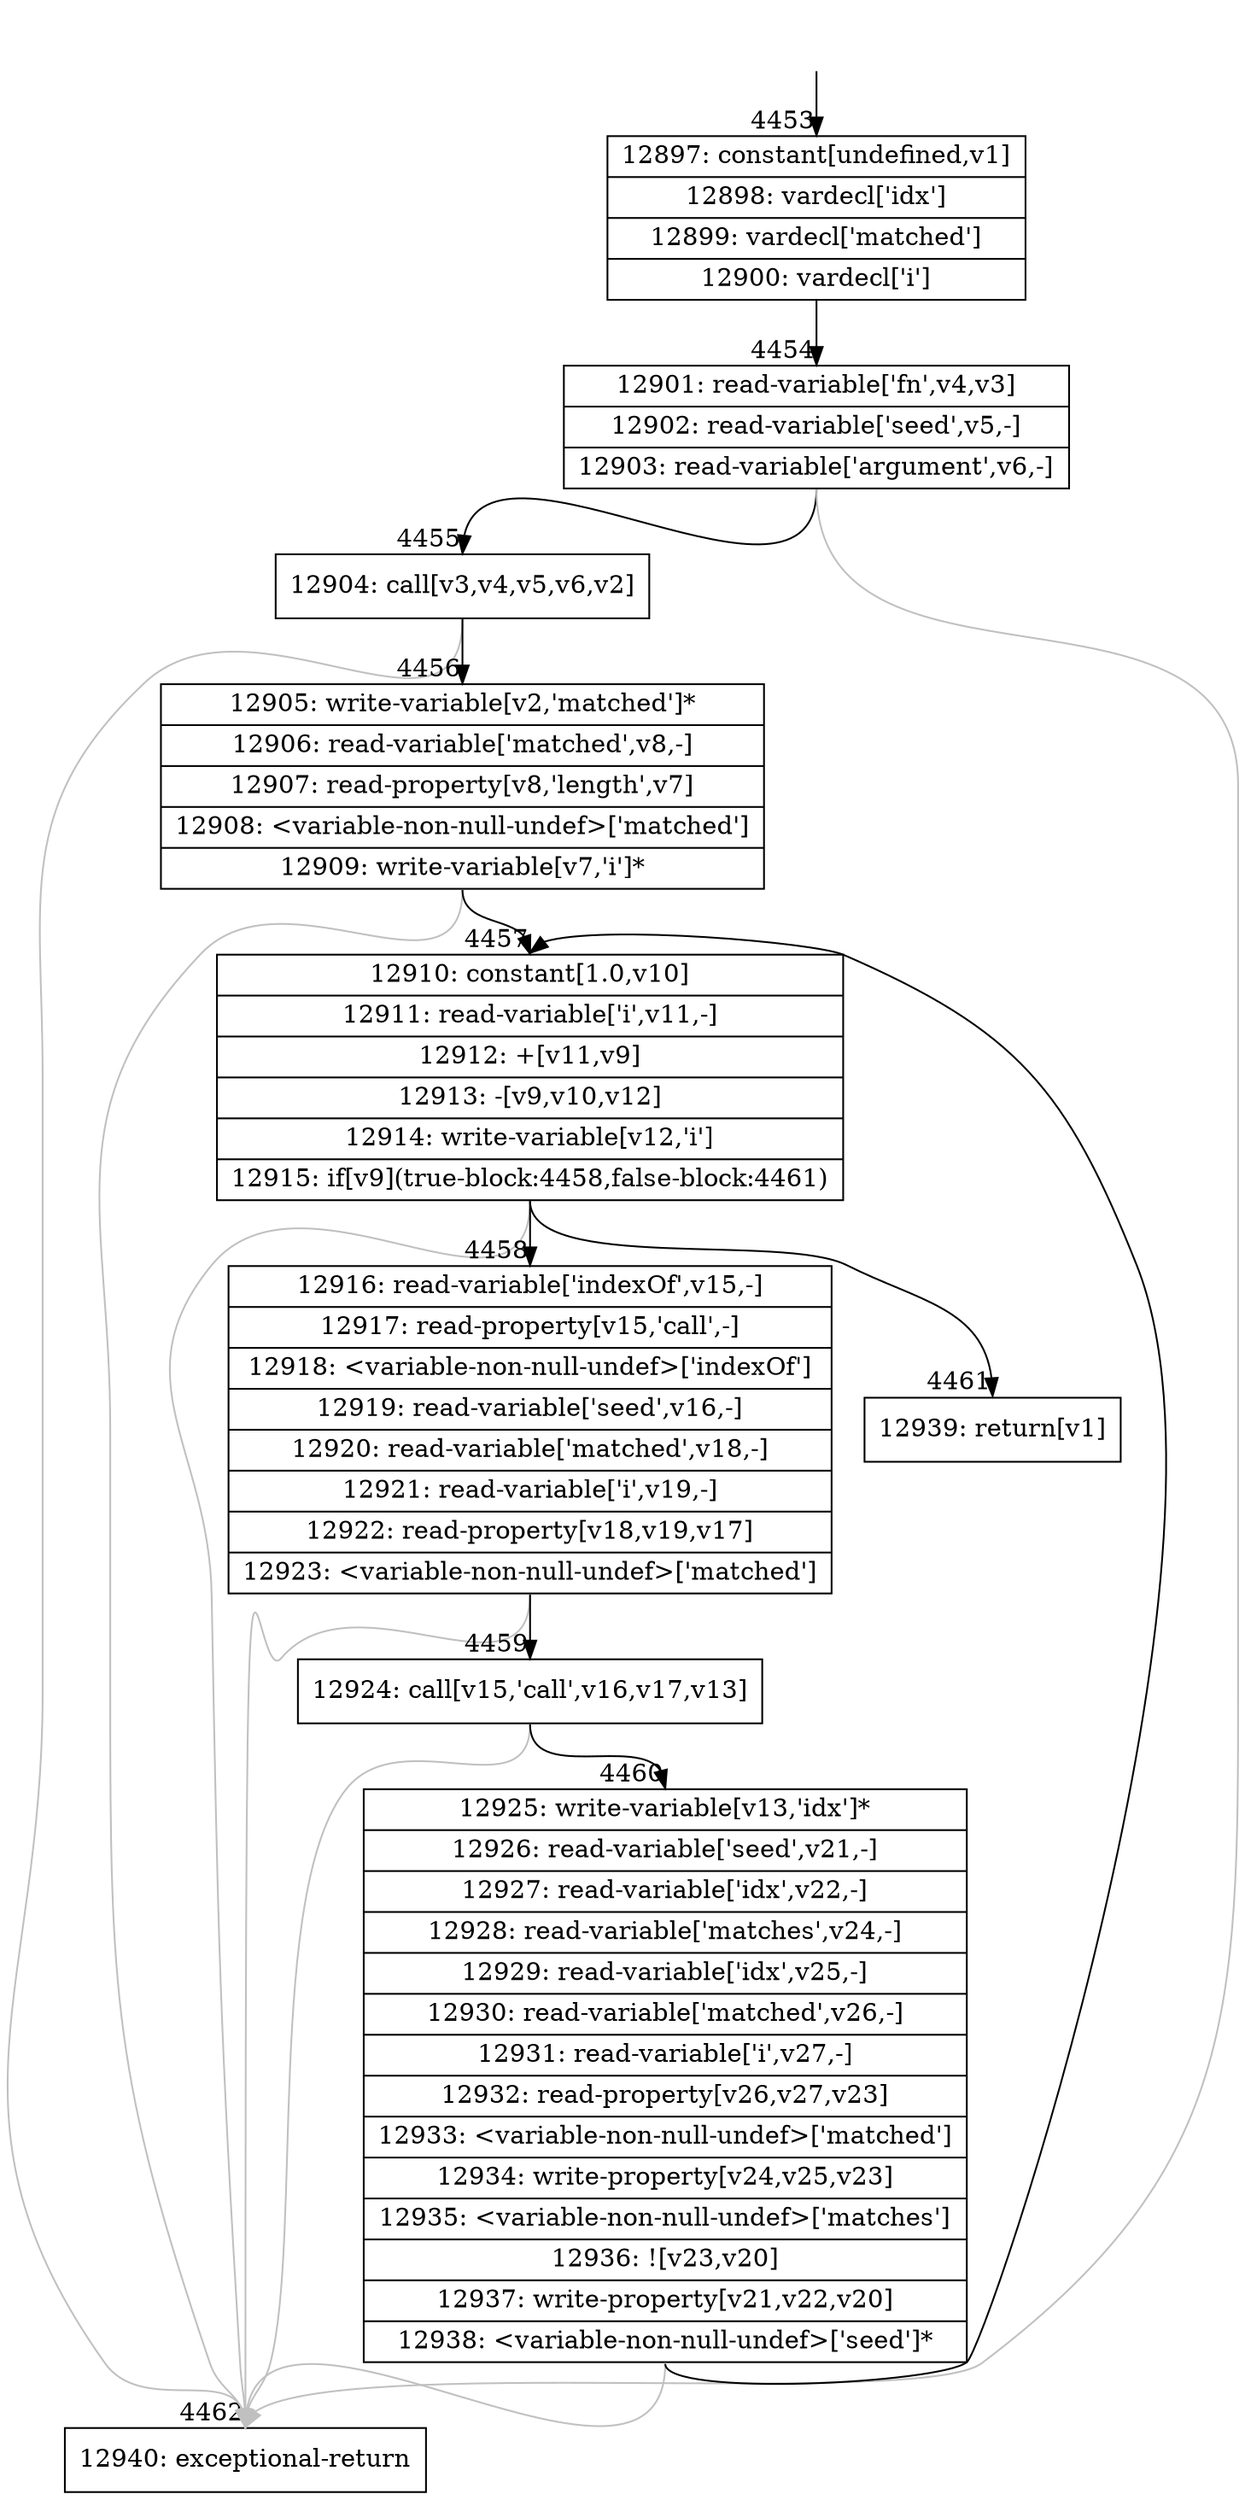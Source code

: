 digraph {
rankdir="TD"
BB_entry288[shape=none,label=""];
BB_entry288 -> BB4453 [tailport=s, headport=n, headlabel="    4453"]
BB4453 [shape=record label="{12897: constant[undefined,v1]|12898: vardecl['idx']|12899: vardecl['matched']|12900: vardecl['i']}" ] 
BB4453 -> BB4454 [tailport=s, headport=n, headlabel="      4454"]
BB4454 [shape=record label="{12901: read-variable['fn',v4,v3]|12902: read-variable['seed',v5,-]|12903: read-variable['argument',v6,-]}" ] 
BB4454 -> BB4455 [tailport=s, headport=n, headlabel="      4455"]
BB4454 -> BB4462 [tailport=s, headport=n, color=gray, headlabel="      4462"]
BB4455 [shape=record label="{12904: call[v3,v4,v5,v6,v2]}" ] 
BB4455 -> BB4456 [tailport=s, headport=n, headlabel="      4456"]
BB4455 -> BB4462 [tailport=s, headport=n, color=gray]
BB4456 [shape=record label="{12905: write-variable[v2,'matched']*|12906: read-variable['matched',v8,-]|12907: read-property[v8,'length',v7]|12908: \<variable-non-null-undef\>['matched']|12909: write-variable[v7,'i']*}" ] 
BB4456 -> BB4457 [tailport=s, headport=n, headlabel="      4457"]
BB4456 -> BB4462 [tailport=s, headport=n, color=gray]
BB4457 [shape=record label="{12910: constant[1.0,v10]|12911: read-variable['i',v11,-]|12912: +[v11,v9]|12913: -[v9,v10,v12]|12914: write-variable[v12,'i']|12915: if[v9](true-block:4458,false-block:4461)}" ] 
BB4457 -> BB4458 [tailport=s, headport=n, headlabel="      4458"]
BB4457 -> BB4461 [tailport=s, headport=n, headlabel="      4461"]
BB4457 -> BB4462 [tailport=s, headport=n, color=gray]
BB4458 [shape=record label="{12916: read-variable['indexOf',v15,-]|12917: read-property[v15,'call',-]|12918: \<variable-non-null-undef\>['indexOf']|12919: read-variable['seed',v16,-]|12920: read-variable['matched',v18,-]|12921: read-variable['i',v19,-]|12922: read-property[v18,v19,v17]|12923: \<variable-non-null-undef\>['matched']}" ] 
BB4458 -> BB4459 [tailport=s, headport=n, headlabel="      4459"]
BB4458 -> BB4462 [tailport=s, headport=n, color=gray]
BB4459 [shape=record label="{12924: call[v15,'call',v16,v17,v13]}" ] 
BB4459 -> BB4460 [tailport=s, headport=n, headlabel="      4460"]
BB4459 -> BB4462 [tailport=s, headport=n, color=gray]
BB4460 [shape=record label="{12925: write-variable[v13,'idx']*|12926: read-variable['seed',v21,-]|12927: read-variable['idx',v22,-]|12928: read-variable['matches',v24,-]|12929: read-variable['idx',v25,-]|12930: read-variable['matched',v26,-]|12931: read-variable['i',v27,-]|12932: read-property[v26,v27,v23]|12933: \<variable-non-null-undef\>['matched']|12934: write-property[v24,v25,v23]|12935: \<variable-non-null-undef\>['matches']|12936: ![v23,v20]|12937: write-property[v21,v22,v20]|12938: \<variable-non-null-undef\>['seed']*}" ] 
BB4460 -> BB4457 [tailport=s, headport=n]
BB4460 -> BB4462 [tailport=s, headport=n, color=gray]
BB4461 [shape=record label="{12939: return[v1]}" ] 
BB4462 [shape=record label="{12940: exceptional-return}" ] 
}
